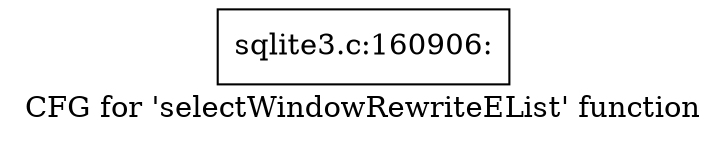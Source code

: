 digraph "CFG for 'selectWindowRewriteEList' function" {
	label="CFG for 'selectWindowRewriteEList' function";

	Node0x55c0f9358060 [shape=record,label="{sqlite3.c:160906:}"];
}
